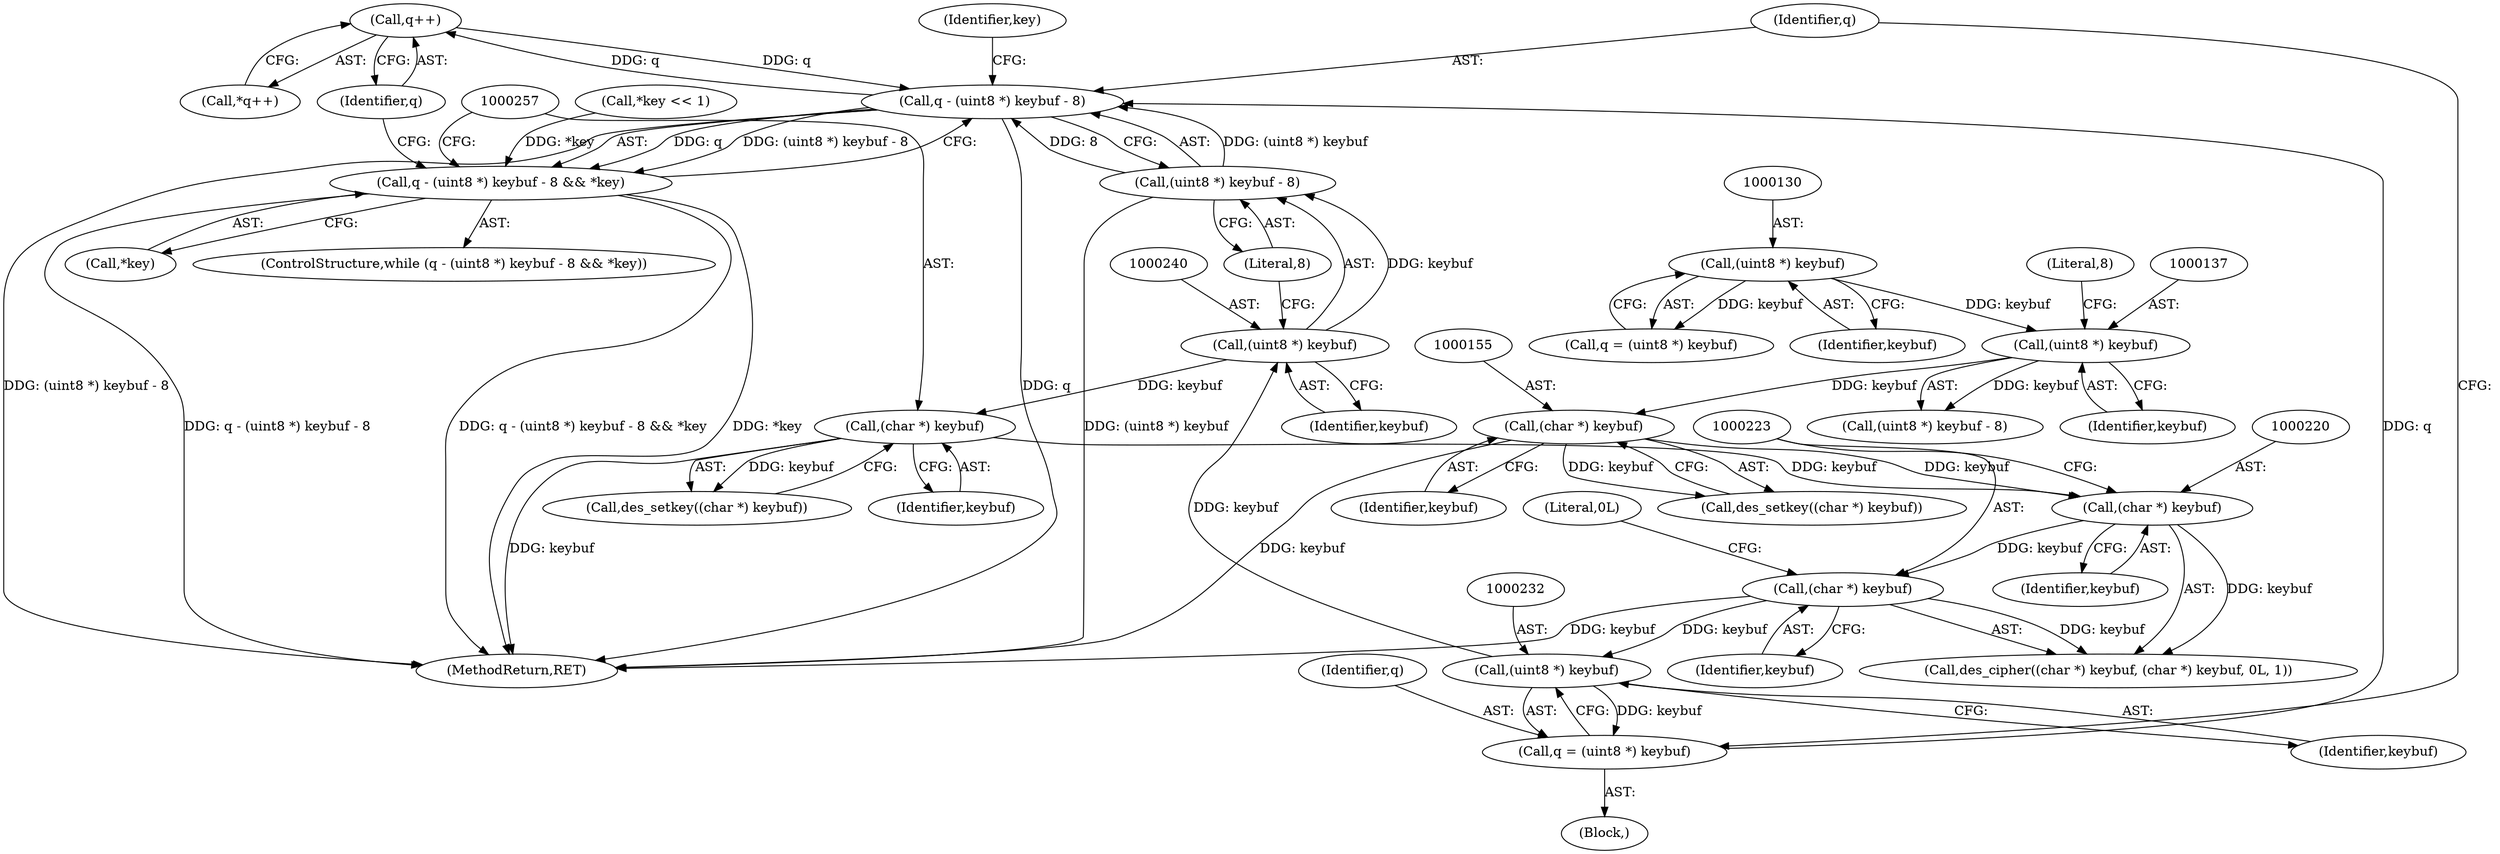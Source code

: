 digraph "0_postgresql_932ded2ed51e8333852e370c7a6dad75d9f236f9@pointer" {
"1000247" [label="(Call,q++)"];
"1000236" [label="(Call,q - (uint8 *) keybuf - 8)"];
"1000247" [label="(Call,q++)"];
"1000229" [label="(Call,q = (uint8 *) keybuf)"];
"1000231" [label="(Call,(uint8 *) keybuf)"];
"1000222" [label="(Call,(char *) keybuf)"];
"1000219" [label="(Call,(char *) keybuf)"];
"1000256" [label="(Call,(char *) keybuf)"];
"1000239" [label="(Call,(uint8 *) keybuf)"];
"1000154" [label="(Call,(char *) keybuf)"];
"1000136" [label="(Call,(uint8 *) keybuf)"];
"1000129" [label="(Call,(uint8 *) keybuf)"];
"1000238" [label="(Call,(uint8 *) keybuf - 8)"];
"1000235" [label="(Call,q - (uint8 *) keybuf - 8 && *key)"];
"1000242" [label="(Literal,8)"];
"1000224" [label="(Identifier,keybuf)"];
"1000230" [label="(Identifier,q)"];
"1000237" [label="(Identifier,q)"];
"1000131" [label="(Identifier,keybuf)"];
"1000129" [label="(Call,(uint8 *) keybuf)"];
"1000218" [label="(Call,des_cipher((char *) keybuf, (char *) keybuf, 0L, 1))"];
"1000127" [label="(Call,q = (uint8 *) keybuf)"];
"1000222" [label="(Call,(char *) keybuf)"];
"1000244" [label="(Identifier,key)"];
"1000225" [label="(Literal,0L)"];
"1000256" [label="(Call,(char *) keybuf)"];
"1000138" [label="(Identifier,keybuf)"];
"1000233" [label="(Identifier,keybuf)"];
"1000255" [label="(Call,des_setkey((char *) keybuf))"];
"1000258" [label="(Identifier,keybuf)"];
"1000216" [label="(Block,)"];
"1000219" [label="(Call,(char *) keybuf)"];
"1000156" [label="(Identifier,keybuf)"];
"1000248" [label="(Identifier,q)"];
"1000235" [label="(Call,q - (uint8 *) keybuf - 8 && *key)"];
"1000135" [label="(Call,(uint8 *) keybuf - 8)"];
"1000229" [label="(Call,q = (uint8 *) keybuf)"];
"1000221" [label="(Identifier,keybuf)"];
"1000243" [label="(Call,*key)"];
"1000154" [label="(Call,(char *) keybuf)"];
"1000241" [label="(Identifier,keybuf)"];
"1000238" [label="(Call,(uint8 *) keybuf - 8)"];
"1000246" [label="(Call,*q++)"];
"1000247" [label="(Call,q++)"];
"1000153" [label="(Call,des_setkey((char *) keybuf))"];
"1000234" [label="(ControlStructure,while (q - (uint8 *) keybuf - 8 && *key))"];
"1000475" [label="(MethodReturn,RET)"];
"1000236" [label="(Call,q - (uint8 *) keybuf - 8)"];
"1000139" [label="(Literal,8)"];
"1000146" [label="(Call,*key << 1)"];
"1000231" [label="(Call,(uint8 *) keybuf)"];
"1000239" [label="(Call,(uint8 *) keybuf)"];
"1000136" [label="(Call,(uint8 *) keybuf)"];
"1000247" -> "1000246"  [label="AST: "];
"1000247" -> "1000248"  [label="CFG: "];
"1000248" -> "1000247"  [label="AST: "];
"1000246" -> "1000247"  [label="CFG: "];
"1000247" -> "1000236"  [label="DDG: q"];
"1000236" -> "1000247"  [label="DDG: q"];
"1000236" -> "1000235"  [label="AST: "];
"1000236" -> "1000238"  [label="CFG: "];
"1000237" -> "1000236"  [label="AST: "];
"1000238" -> "1000236"  [label="AST: "];
"1000244" -> "1000236"  [label="CFG: "];
"1000235" -> "1000236"  [label="CFG: "];
"1000236" -> "1000475"  [label="DDG: (uint8 *) keybuf - 8"];
"1000236" -> "1000475"  [label="DDG: q"];
"1000236" -> "1000235"  [label="DDG: q"];
"1000236" -> "1000235"  [label="DDG: (uint8 *) keybuf - 8"];
"1000229" -> "1000236"  [label="DDG: q"];
"1000238" -> "1000236"  [label="DDG: (uint8 *) keybuf"];
"1000238" -> "1000236"  [label="DDG: 8"];
"1000229" -> "1000216"  [label="AST: "];
"1000229" -> "1000231"  [label="CFG: "];
"1000230" -> "1000229"  [label="AST: "];
"1000231" -> "1000229"  [label="AST: "];
"1000237" -> "1000229"  [label="CFG: "];
"1000231" -> "1000229"  [label="DDG: keybuf"];
"1000231" -> "1000233"  [label="CFG: "];
"1000232" -> "1000231"  [label="AST: "];
"1000233" -> "1000231"  [label="AST: "];
"1000222" -> "1000231"  [label="DDG: keybuf"];
"1000231" -> "1000239"  [label="DDG: keybuf"];
"1000222" -> "1000218"  [label="AST: "];
"1000222" -> "1000224"  [label="CFG: "];
"1000223" -> "1000222"  [label="AST: "];
"1000224" -> "1000222"  [label="AST: "];
"1000225" -> "1000222"  [label="CFG: "];
"1000222" -> "1000475"  [label="DDG: keybuf"];
"1000222" -> "1000218"  [label="DDG: keybuf"];
"1000219" -> "1000222"  [label="DDG: keybuf"];
"1000219" -> "1000218"  [label="AST: "];
"1000219" -> "1000221"  [label="CFG: "];
"1000220" -> "1000219"  [label="AST: "];
"1000221" -> "1000219"  [label="AST: "];
"1000223" -> "1000219"  [label="CFG: "];
"1000219" -> "1000218"  [label="DDG: keybuf"];
"1000256" -> "1000219"  [label="DDG: keybuf"];
"1000154" -> "1000219"  [label="DDG: keybuf"];
"1000256" -> "1000255"  [label="AST: "];
"1000256" -> "1000258"  [label="CFG: "];
"1000257" -> "1000256"  [label="AST: "];
"1000258" -> "1000256"  [label="AST: "];
"1000255" -> "1000256"  [label="CFG: "];
"1000256" -> "1000475"  [label="DDG: keybuf"];
"1000256" -> "1000255"  [label="DDG: keybuf"];
"1000239" -> "1000256"  [label="DDG: keybuf"];
"1000239" -> "1000238"  [label="AST: "];
"1000239" -> "1000241"  [label="CFG: "];
"1000240" -> "1000239"  [label="AST: "];
"1000241" -> "1000239"  [label="AST: "];
"1000242" -> "1000239"  [label="CFG: "];
"1000239" -> "1000238"  [label="DDG: keybuf"];
"1000154" -> "1000153"  [label="AST: "];
"1000154" -> "1000156"  [label="CFG: "];
"1000155" -> "1000154"  [label="AST: "];
"1000156" -> "1000154"  [label="AST: "];
"1000153" -> "1000154"  [label="CFG: "];
"1000154" -> "1000475"  [label="DDG: keybuf"];
"1000154" -> "1000153"  [label="DDG: keybuf"];
"1000136" -> "1000154"  [label="DDG: keybuf"];
"1000136" -> "1000135"  [label="AST: "];
"1000136" -> "1000138"  [label="CFG: "];
"1000137" -> "1000136"  [label="AST: "];
"1000138" -> "1000136"  [label="AST: "];
"1000139" -> "1000136"  [label="CFG: "];
"1000136" -> "1000135"  [label="DDG: keybuf"];
"1000129" -> "1000136"  [label="DDG: keybuf"];
"1000129" -> "1000127"  [label="AST: "];
"1000129" -> "1000131"  [label="CFG: "];
"1000130" -> "1000129"  [label="AST: "];
"1000131" -> "1000129"  [label="AST: "];
"1000127" -> "1000129"  [label="CFG: "];
"1000129" -> "1000127"  [label="DDG: keybuf"];
"1000238" -> "1000242"  [label="CFG: "];
"1000242" -> "1000238"  [label="AST: "];
"1000238" -> "1000475"  [label="DDG: (uint8 *) keybuf"];
"1000235" -> "1000234"  [label="AST: "];
"1000235" -> "1000243"  [label="CFG: "];
"1000243" -> "1000235"  [label="AST: "];
"1000248" -> "1000235"  [label="CFG: "];
"1000257" -> "1000235"  [label="CFG: "];
"1000235" -> "1000475"  [label="DDG: q - (uint8 *) keybuf - 8"];
"1000235" -> "1000475"  [label="DDG: q - (uint8 *) keybuf - 8 && *key"];
"1000235" -> "1000475"  [label="DDG: *key"];
"1000146" -> "1000235"  [label="DDG: *key"];
}
